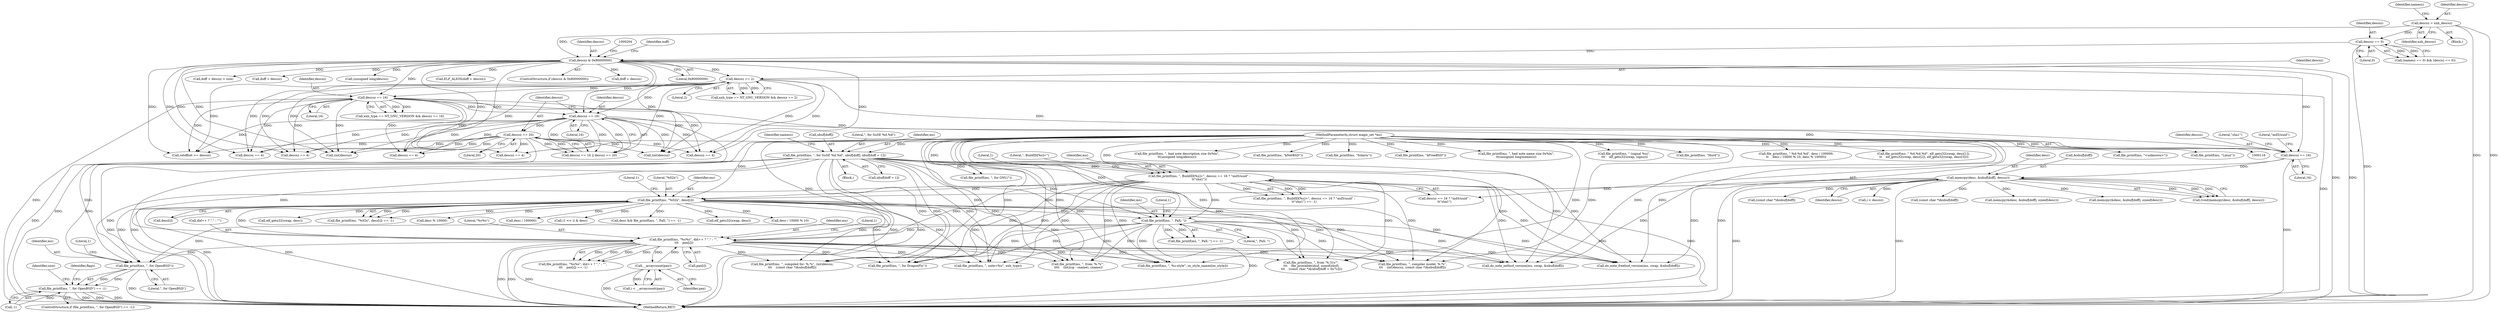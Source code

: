 digraph "0_file_ce90e05774dd77d86cfc8dfa6da57b32816841c4_2@pointer" {
"1000775" [label="(Call,file_printf(ms, \", for OpenBSD\"))"];
"1000287" [label="(Call,file_printf(ms, \", for SuSE %d.%d\", nbuf[doff], nbuf[doff + 1]))"];
"1000117" [label="(MethodParameterIn,struct magic_set *ms)"];
"1000509" [label="(Call,file_printf(ms, \"%02x\", desc[i]))"];
"1000476" [label="(Call,file_printf(ms, \", BuildID[%s]=\", descsz == 16 ? \"md5/uuid\" :\n\t\t\"sha1\"))"];
"1000491" [label="(Call,memcpy(desc, &nbuf[doff], descsz))"];
"1000480" [label="(Call,descsz == 16)"];
"1000283" [label="(Call,descsz == 2)"];
"1000199" [label="(Call,descsz & 0x80000000)"];
"1000172" [label="(Call,descsz == 0)"];
"1000164" [label="(Call,descsz = xnh_descsz)"];
"1000318" [label="(Call,descsz == 16)"];
"1000468" [label="(Call,descsz == 20)"];
"1000465" [label="(Call,descsz == 16)"];
"1000574" [label="(Call,file_printf(ms, \", PaX: \"))"];
"1000603" [label="(Call,file_printf(ms, \"%s%s\", did++ ? \",\" : \"\",\n \t\t\t    pax[i]))"];
"1000587" [label="(Call,__arraycount(pax))"];
"1000774" [label="(Call,file_printf(ms, \", for OpenBSD\") == -1)"];
"1000285" [label="(Literal,2)"];
"1000556" [label="(Call,memcpy(&desc, &nbuf[doff], sizeof(desc)))"];
"1000238" [label="(Call,doff + descsz > size)"];
"1000117" [label="(MethodParameterIn,struct magic_set *ms)"];
"1000516" [label="(Literal,1)"];
"1000478" [label="(Literal,\", BuildID[%s]=\")"];
"1000286" [label="(Block,)"];
"1000512" [label="(Call,desc[i])"];
"1000173" [label="(Identifier,descsz)"];
"1000289" [label="(Literal,\", for SuSE %d.%d\")"];
"1000776" [label="(Identifier,ms)"];
"1000543" [label="(Call,descsz == 4)"];
"1000575" [label="(Identifier,ms)"];
"1000466" [label="(Identifier,descsz)"];
"1000989" [label="(Call,file_printf(ms, \", from '%.31s'\",\n \t\t\t    file_printable(sbuf, sizeof(sbuf),\n \t\t\t    (const char *)&nbuf[doff + 0x7c])))"];
"1000480" [label="(Call,descsz == 16)"];
"1000279" [label="(Call,xnh_type == NT_GNU_VERSION && descsz == 2)"];
"1000467" [label="(Literal,16)"];
"1000567" [label="(Call,elf_getu32(swap, desc))"];
"1000611" [label="(Call,pax[i])"];
"1000643" [label="(Call,do_note_netbsd_version(ms, swap, &nbuf[doff]))"];
"1000287" [label="(Call,file_printf(ms, \", for SuSE %d.%d\", nbuf[doff], nbuf[doff + 1]))"];
"1000335" [label="(Call,file_printf(ms, \", for GNU/\"))"];
"1000470" [label="(Literal,20)"];
"1000605" [label="(Literal,\"%s%s\")"];
"1000468" [label="(Call,descsz == 20)"];
"1000199" [label="(Call,descsz & 0x80000000)"];
"1000576" [label="(Literal,\", PaX: \")"];
"1000680" [label="(Call,file_printf(ms, \", compiler model: %.*s\",\n\t\t\t    (int)descsz, (const char *)&nbuf[doff]))"];
"1000174" [label="(Literal,0)"];
"1000239" [label="(Call,doff + descsz)"];
"1000660" [label="(Call,file_printf(ms, \", compiled for: %.*s\", (int)descsz,\n\t\t\t    (const char *)&nbuf[doff]))"];
"1000824" [label="(Call,memcpy(&desc, &nbuf[doff], sizeof(desc)))"];
"1000587" [label="(Call,__arraycount(pax))"];
"1000603" [label="(Call,file_printf(ms, \"%s%s\", did++ ? \",\" : \"\",\n \t\t\t    pax[i]))"];
"1000489" [label="(Call,(void)memcpy(desc, &nbuf[doff], descsz))"];
"1000639" [label="(Call,descsz == 4)"];
"1000205" [label="(Call,file_printf(ms, \", bad note description size 0x%lx\",\n\t\t(unsigned long)descsz))"];
"1000769" [label="(Call,descsz == 4)"];
"1000396" [label="(Call,file_printf(ms, \"kNetBSD\"))"];
"1000288" [label="(Identifier,ms)"];
"1000208" [label="(Call,(unsigned long)descsz)"];
"1000784" [label="(Identifier,flags)"];
"1000477" [label="(Identifier,ms)"];
"1000374" [label="(Call,file_printf(ms, \"Solaris\"))"];
"1000214" [label="(Identifier,noff)"];
"1000301" [label="(Identifier,namesz)"];
"1000283" [label="(Call,descsz == 2)"];
"1000511" [label="(Literal,\"%02x\")"];
"1000164" [label="(Call,descsz = xnh_descsz)"];
"1000385" [label="(Call,file_printf(ms, \"kFreeBSD\"))"];
"1000172" [label="(Call,descsz == 0)"];
"1000190" [label="(Call,file_printf(ms, \", bad note name size 0x%lx\",\n\t\t(unsigned long)namesz))"];
"1000492" [label="(Identifier,desc)"];
"1000808" [label="(Call,descsz == 4)"];
"1000170" [label="(Identifier,namesz)"];
"1000314" [label="(Call,xnh_type == NT_GNU_VERSION && descsz == 16)"];
"1000469" [label="(Identifier,descsz)"];
"1000510" [label="(Identifier,ms)"];
"1000666" [label="(Call,(const char *)&nbuf[doff])"];
"1000774" [label="(Call,file_printf(ms, \", for OpenBSD\") == -1)"];
"1000486" [label="(Literal,1)"];
"1000574" [label="(Call,file_printf(ms, \", PaX: \"))"];
"1000168" [label="(Call,(namesz == 0) && (descsz == 0))"];
"1000778" [label="(Call,-1)"];
"1000293" [label="(Call,nbuf[doff + 1])"];
"1000700" [label="(Call,file_printf(ms, \", note=%u\", xnh_type))"];
"1001244" [label="(MethodReturn,RET)"];
"1000604" [label="(Identifier,ms)"];
"1000464" [label="(Call,descsz == 16 || descsz == 20)"];
"1000491" [label="(Call,memcpy(desc, &nbuf[doff], descsz))"];
"1000497" [label="(Identifier,descsz)"];
"1000284" [label="(Identifier,descsz)"];
"1000502" [label="(Call,i < descsz)"];
"1000508" [label="(Call,file_printf(ms, \"%02x\", desc[i]) == -1)"];
"1000773" [label="(ControlStructure,if (file_printf(ms, \", for OpenBSD\") == -1))"];
"1000481" [label="(Identifier,descsz)"];
"1000484" [label="(Literal,\"sha1\")"];
"1000319" [label="(Identifier,descsz)"];
"1000479" [label="(Call,descsz == 16 ? \"md5/uuid\" :\n\t\t\"sha1\")"];
"1001221" [label="(Call,file_printf(ms, \", from '%.*s'\",\n \t\t\t\t    (int)(cp - cname), cname))"];
"1001023" [label="(Call,file_printf(ms, \" (signal %u)\",\n \t\t\t    elf_getu32(swap, signo)))"];
"1000781" [label="(Identifier,size)"];
"1000363" [label="(Call,file_printf(ms, \"Hurd\"))"];
"1000200" [label="(Identifier,descsz)"];
"1000851" [label="(Call,desc % 10000)"];
"1000493" [label="(Call,&nbuf[doff])"];
"1000290" [label="(Call,nbuf[doff])"];
"1000843" [label="(Call,desc / 100000)"];
"1000475" [label="(Call,file_printf(ms, \", BuildID[%s]=\", descsz == 16 ? \"md5/uuid\" :\n\t\t\"sha1\") == -1)"];
"1000815" [label="(Call,file_printf(ms, \", for DragonFly\"))"];
"1000166" [label="(Identifier,xnh_descsz)"];
"1000840" [label="(Call,file_printf(ms, \" %d.%d.%d\", desc / 100000,\n\t\t    desc / 10000 % 10, desc % 10000))"];
"1000588" [label="(Identifier,pax)"];
"1000732" [label="(Call,descsz == 4)"];
"1000683" [label="(Call,(int)descsz)"];
"1000963" [label="(Call,file_printf(ms, \", %s-style\", os_style_names[os_style]))"];
"1000602" [label="(Call,file_printf(ms, \"%s%s\", did++ ? \",\" : \"\",\n \t\t\t    pax[i]) == -1)"];
"1000509" [label="(Call,file_printf(ms, \"%02x\", desc[i]))"];
"1000465" [label="(Call,descsz == 16)"];
"1000736" [label="(Call,do_note_freebsd_version(ms, swap, &nbuf[doff]))"];
"1000125" [label="(Block,)"];
"1000233" [label="(Call,ELF_ALIGN(doff + descsz))"];
"1000198" [label="(ControlStructure,if (descsz & 0x80000000))"];
"1000476" [label="(Call,file_printf(ms, \", BuildID[%s]=\", descsz == 16 ? \"md5/uuid\" :\n\t\t\"sha1\"))"];
"1000594" [label="(Call,(1 << i) & desc)"];
"1000234" [label="(Call,doff + descsz)"];
"1000320" [label="(Literal,16)"];
"1000482" [label="(Literal,16)"];
"1000483" [label="(Literal,\"md5/uuid\")"];
"1000615" [label="(Literal,1)"];
"1000779" [label="(Literal,1)"];
"1001100" [label="(Call,reloffset >= descsz)"];
"1000571" [label="(Call,desc && file_printf(ms, \", PaX: \") == -1)"];
"1000663" [label="(Call,(int)descsz)"];
"1000835" [label="(Call,elf_getu32(swap, desc))"];
"1000775" [label="(Call,file_printf(ms, \", for OpenBSD\"))"];
"1000585" [label="(Call,i < __arraycount(pax))"];
"1000201" [label="(Literal,0x80000000)"];
"1000416" [label="(Call,file_printf(ms, \" %d.%d.%d\", elf_getu32(swap, desc[1]),\n \t\t    elf_getu32(swap, desc[2]), elf_getu32(swap, desc[3])))"];
"1000578" [label="(Literal,1)"];
"1000573" [label="(Call,file_printf(ms, \", PaX: \") == -1)"];
"1000606" [label="(Call,did++ ? \",\" : \"\")"];
"1000686" [label="(Call,(const char *)&nbuf[doff])"];
"1000846" [label="(Call,desc / 10000 % 10)"];
"1000318" [label="(Call,descsz == 16)"];
"1000165" [label="(Identifier,descsz)"];
"1000407" [label="(Call,file_printf(ms, \"<unknown>\"))"];
"1000777" [label="(Literal,\", for OpenBSD\")"];
"1000352" [label="(Call,file_printf(ms, \"Linux\"))"];
"1000775" -> "1000774"  [label="AST: "];
"1000775" -> "1000777"  [label="CFG: "];
"1000776" -> "1000775"  [label="AST: "];
"1000777" -> "1000775"  [label="AST: "];
"1000779" -> "1000775"  [label="CFG: "];
"1000775" -> "1001244"  [label="DDG: "];
"1000775" -> "1000774"  [label="DDG: "];
"1000775" -> "1000774"  [label="DDG: "];
"1000287" -> "1000775"  [label="DDG: "];
"1000509" -> "1000775"  [label="DDG: "];
"1000574" -> "1000775"  [label="DDG: "];
"1000476" -> "1000775"  [label="DDG: "];
"1000603" -> "1000775"  [label="DDG: "];
"1000117" -> "1000775"  [label="DDG: "];
"1000287" -> "1000286"  [label="AST: "];
"1000287" -> "1000293"  [label="CFG: "];
"1000288" -> "1000287"  [label="AST: "];
"1000289" -> "1000287"  [label="AST: "];
"1000290" -> "1000287"  [label="AST: "];
"1000293" -> "1000287"  [label="AST: "];
"1000301" -> "1000287"  [label="CFG: "];
"1000287" -> "1001244"  [label="DDG: "];
"1000287" -> "1001244"  [label="DDG: "];
"1000287" -> "1001244"  [label="DDG: "];
"1000287" -> "1001244"  [label="DDG: "];
"1000117" -> "1000287"  [label="DDG: "];
"1000287" -> "1000335"  [label="DDG: "];
"1000287" -> "1000476"  [label="DDG: "];
"1000287" -> "1000574"  [label="DDG: "];
"1000287" -> "1000603"  [label="DDG: "];
"1000287" -> "1000643"  [label="DDG: "];
"1000287" -> "1000660"  [label="DDG: "];
"1000287" -> "1000680"  [label="DDG: "];
"1000287" -> "1000700"  [label="DDG: "];
"1000287" -> "1000736"  [label="DDG: "];
"1000287" -> "1000815"  [label="DDG: "];
"1000287" -> "1000963"  [label="DDG: "];
"1000287" -> "1000989"  [label="DDG: "];
"1000287" -> "1001221"  [label="DDG: "];
"1000117" -> "1000116"  [label="AST: "];
"1000117" -> "1001244"  [label="DDG: "];
"1000117" -> "1000190"  [label="DDG: "];
"1000117" -> "1000205"  [label="DDG: "];
"1000117" -> "1000335"  [label="DDG: "];
"1000117" -> "1000352"  [label="DDG: "];
"1000117" -> "1000363"  [label="DDG: "];
"1000117" -> "1000374"  [label="DDG: "];
"1000117" -> "1000385"  [label="DDG: "];
"1000117" -> "1000396"  [label="DDG: "];
"1000117" -> "1000407"  [label="DDG: "];
"1000117" -> "1000416"  [label="DDG: "];
"1000117" -> "1000476"  [label="DDG: "];
"1000117" -> "1000509"  [label="DDG: "];
"1000117" -> "1000574"  [label="DDG: "];
"1000117" -> "1000603"  [label="DDG: "];
"1000117" -> "1000643"  [label="DDG: "];
"1000117" -> "1000660"  [label="DDG: "];
"1000117" -> "1000680"  [label="DDG: "];
"1000117" -> "1000700"  [label="DDG: "];
"1000117" -> "1000736"  [label="DDG: "];
"1000117" -> "1000815"  [label="DDG: "];
"1000117" -> "1000840"  [label="DDG: "];
"1000117" -> "1000963"  [label="DDG: "];
"1000117" -> "1000989"  [label="DDG: "];
"1000117" -> "1001023"  [label="DDG: "];
"1000117" -> "1001221"  [label="DDG: "];
"1000509" -> "1000508"  [label="AST: "];
"1000509" -> "1000512"  [label="CFG: "];
"1000510" -> "1000509"  [label="AST: "];
"1000511" -> "1000509"  [label="AST: "];
"1000512" -> "1000509"  [label="AST: "];
"1000516" -> "1000509"  [label="CFG: "];
"1000509" -> "1001244"  [label="DDG: "];
"1000509" -> "1001244"  [label="DDG: "];
"1000509" -> "1000508"  [label="DDG: "];
"1000509" -> "1000508"  [label="DDG: "];
"1000509" -> "1000508"  [label="DDG: "];
"1000476" -> "1000509"  [label="DDG: "];
"1000491" -> "1000509"  [label="DDG: "];
"1000509" -> "1000567"  [label="DDG: "];
"1000509" -> "1000571"  [label="DDG: "];
"1000509" -> "1000574"  [label="DDG: "];
"1000509" -> "1000594"  [label="DDG: "];
"1000509" -> "1000603"  [label="DDG: "];
"1000509" -> "1000643"  [label="DDG: "];
"1000509" -> "1000660"  [label="DDG: "];
"1000509" -> "1000680"  [label="DDG: "];
"1000509" -> "1000700"  [label="DDG: "];
"1000509" -> "1000736"  [label="DDG: "];
"1000509" -> "1000815"  [label="DDG: "];
"1000509" -> "1000835"  [label="DDG: "];
"1000509" -> "1000843"  [label="DDG: "];
"1000509" -> "1000846"  [label="DDG: "];
"1000509" -> "1000851"  [label="DDG: "];
"1000509" -> "1000963"  [label="DDG: "];
"1000509" -> "1000989"  [label="DDG: "];
"1000509" -> "1001221"  [label="DDG: "];
"1000476" -> "1000475"  [label="AST: "];
"1000476" -> "1000479"  [label="CFG: "];
"1000477" -> "1000476"  [label="AST: "];
"1000478" -> "1000476"  [label="AST: "];
"1000479" -> "1000476"  [label="AST: "];
"1000486" -> "1000476"  [label="CFG: "];
"1000476" -> "1001244"  [label="DDG: "];
"1000476" -> "1001244"  [label="DDG: "];
"1000476" -> "1000475"  [label="DDG: "];
"1000476" -> "1000475"  [label="DDG: "];
"1000476" -> "1000475"  [label="DDG: "];
"1000476" -> "1000574"  [label="DDG: "];
"1000476" -> "1000603"  [label="DDG: "];
"1000476" -> "1000643"  [label="DDG: "];
"1000476" -> "1000660"  [label="DDG: "];
"1000476" -> "1000680"  [label="DDG: "];
"1000476" -> "1000700"  [label="DDG: "];
"1000476" -> "1000736"  [label="DDG: "];
"1000476" -> "1000815"  [label="DDG: "];
"1000476" -> "1000963"  [label="DDG: "];
"1000476" -> "1000989"  [label="DDG: "];
"1000476" -> "1001221"  [label="DDG: "];
"1000491" -> "1000489"  [label="AST: "];
"1000491" -> "1000497"  [label="CFG: "];
"1000492" -> "1000491"  [label="AST: "];
"1000493" -> "1000491"  [label="AST: "];
"1000497" -> "1000491"  [label="AST: "];
"1000489" -> "1000491"  [label="CFG: "];
"1000491" -> "1001244"  [label="DDG: "];
"1000491" -> "1001244"  [label="DDG: "];
"1000491" -> "1000489"  [label="DDG: "];
"1000491" -> "1000489"  [label="DDG: "];
"1000491" -> "1000489"  [label="DDG: "];
"1000480" -> "1000491"  [label="DDG: "];
"1000491" -> "1000502"  [label="DDG: "];
"1000491" -> "1000556"  [label="DDG: "];
"1000491" -> "1000643"  [label="DDG: "];
"1000491" -> "1000666"  [label="DDG: "];
"1000491" -> "1000686"  [label="DDG: "];
"1000491" -> "1000736"  [label="DDG: "];
"1000491" -> "1000824"  [label="DDG: "];
"1000480" -> "1000479"  [label="AST: "];
"1000480" -> "1000482"  [label="CFG: "];
"1000481" -> "1000480"  [label="AST: "];
"1000482" -> "1000480"  [label="AST: "];
"1000483" -> "1000480"  [label="CFG: "];
"1000484" -> "1000480"  [label="CFG: "];
"1000480" -> "1001244"  [label="DDG: "];
"1000283" -> "1000480"  [label="DDG: "];
"1000318" -> "1000480"  [label="DDG: "];
"1000468" -> "1000480"  [label="DDG: "];
"1000465" -> "1000480"  [label="DDG: "];
"1000199" -> "1000480"  [label="DDG: "];
"1000283" -> "1000279"  [label="AST: "];
"1000283" -> "1000285"  [label="CFG: "];
"1000284" -> "1000283"  [label="AST: "];
"1000285" -> "1000283"  [label="AST: "];
"1000279" -> "1000283"  [label="CFG: "];
"1000283" -> "1001244"  [label="DDG: "];
"1000283" -> "1000279"  [label="DDG: "];
"1000283" -> "1000279"  [label="DDG: "];
"1000199" -> "1000283"  [label="DDG: "];
"1000283" -> "1000318"  [label="DDG: "];
"1000283" -> "1000465"  [label="DDG: "];
"1000283" -> "1000543"  [label="DDG: "];
"1000283" -> "1000639"  [label="DDG: "];
"1000283" -> "1000663"  [label="DDG: "];
"1000283" -> "1000683"  [label="DDG: "];
"1000283" -> "1000732"  [label="DDG: "];
"1000283" -> "1000769"  [label="DDG: "];
"1000283" -> "1000808"  [label="DDG: "];
"1000283" -> "1001100"  [label="DDG: "];
"1000199" -> "1000198"  [label="AST: "];
"1000199" -> "1000201"  [label="CFG: "];
"1000200" -> "1000199"  [label="AST: "];
"1000201" -> "1000199"  [label="AST: "];
"1000204" -> "1000199"  [label="CFG: "];
"1000214" -> "1000199"  [label="CFG: "];
"1000199" -> "1001244"  [label="DDG: "];
"1000199" -> "1001244"  [label="DDG: "];
"1000172" -> "1000199"  [label="DDG: "];
"1000164" -> "1000199"  [label="DDG: "];
"1000199" -> "1000208"  [label="DDG: "];
"1000199" -> "1000233"  [label="DDG: "];
"1000199" -> "1000234"  [label="DDG: "];
"1000199" -> "1000238"  [label="DDG: "];
"1000199" -> "1000239"  [label="DDG: "];
"1000199" -> "1000318"  [label="DDG: "];
"1000199" -> "1000465"  [label="DDG: "];
"1000199" -> "1000543"  [label="DDG: "];
"1000199" -> "1000639"  [label="DDG: "];
"1000199" -> "1000663"  [label="DDG: "];
"1000199" -> "1000683"  [label="DDG: "];
"1000199" -> "1000732"  [label="DDG: "];
"1000199" -> "1000769"  [label="DDG: "];
"1000199" -> "1000808"  [label="DDG: "];
"1000199" -> "1001100"  [label="DDG: "];
"1000172" -> "1000168"  [label="AST: "];
"1000172" -> "1000174"  [label="CFG: "];
"1000173" -> "1000172"  [label="AST: "];
"1000174" -> "1000172"  [label="AST: "];
"1000168" -> "1000172"  [label="CFG: "];
"1000172" -> "1001244"  [label="DDG: "];
"1000172" -> "1000168"  [label="DDG: "];
"1000172" -> "1000168"  [label="DDG: "];
"1000164" -> "1000172"  [label="DDG: "];
"1000164" -> "1000125"  [label="AST: "];
"1000164" -> "1000166"  [label="CFG: "];
"1000165" -> "1000164"  [label="AST: "];
"1000166" -> "1000164"  [label="AST: "];
"1000170" -> "1000164"  [label="CFG: "];
"1000164" -> "1001244"  [label="DDG: "];
"1000164" -> "1001244"  [label="DDG: "];
"1000318" -> "1000314"  [label="AST: "];
"1000318" -> "1000320"  [label="CFG: "];
"1000319" -> "1000318"  [label="AST: "];
"1000320" -> "1000318"  [label="AST: "];
"1000314" -> "1000318"  [label="CFG: "];
"1000318" -> "1001244"  [label="DDG: "];
"1000318" -> "1000314"  [label="DDG: "];
"1000318" -> "1000314"  [label="DDG: "];
"1000318" -> "1000465"  [label="DDG: "];
"1000318" -> "1000543"  [label="DDG: "];
"1000318" -> "1000639"  [label="DDG: "];
"1000318" -> "1000663"  [label="DDG: "];
"1000318" -> "1000683"  [label="DDG: "];
"1000318" -> "1000732"  [label="DDG: "];
"1000318" -> "1000769"  [label="DDG: "];
"1000318" -> "1000808"  [label="DDG: "];
"1000318" -> "1001100"  [label="DDG: "];
"1000468" -> "1000464"  [label="AST: "];
"1000468" -> "1000470"  [label="CFG: "];
"1000469" -> "1000468"  [label="AST: "];
"1000470" -> "1000468"  [label="AST: "];
"1000464" -> "1000468"  [label="CFG: "];
"1000468" -> "1001244"  [label="DDG: "];
"1000468" -> "1000464"  [label="DDG: "];
"1000468" -> "1000464"  [label="DDG: "];
"1000465" -> "1000468"  [label="DDG: "];
"1000468" -> "1000543"  [label="DDG: "];
"1000468" -> "1000639"  [label="DDG: "];
"1000468" -> "1000663"  [label="DDG: "];
"1000468" -> "1000683"  [label="DDG: "];
"1000468" -> "1000732"  [label="DDG: "];
"1000468" -> "1000769"  [label="DDG: "];
"1000468" -> "1000808"  [label="DDG: "];
"1000468" -> "1001100"  [label="DDG: "];
"1000465" -> "1000464"  [label="AST: "];
"1000465" -> "1000467"  [label="CFG: "];
"1000466" -> "1000465"  [label="AST: "];
"1000467" -> "1000465"  [label="AST: "];
"1000469" -> "1000465"  [label="CFG: "];
"1000464" -> "1000465"  [label="CFG: "];
"1000465" -> "1001244"  [label="DDG: "];
"1000465" -> "1000464"  [label="DDG: "];
"1000465" -> "1000464"  [label="DDG: "];
"1000465" -> "1000543"  [label="DDG: "];
"1000465" -> "1000639"  [label="DDG: "];
"1000465" -> "1000663"  [label="DDG: "];
"1000465" -> "1000683"  [label="DDG: "];
"1000465" -> "1000732"  [label="DDG: "];
"1000465" -> "1000769"  [label="DDG: "];
"1000465" -> "1000808"  [label="DDG: "];
"1000465" -> "1001100"  [label="DDG: "];
"1000574" -> "1000573"  [label="AST: "];
"1000574" -> "1000576"  [label="CFG: "];
"1000575" -> "1000574"  [label="AST: "];
"1000576" -> "1000574"  [label="AST: "];
"1000578" -> "1000574"  [label="CFG: "];
"1000574" -> "1001244"  [label="DDG: "];
"1000574" -> "1000573"  [label="DDG: "];
"1000574" -> "1000573"  [label="DDG: "];
"1000574" -> "1000603"  [label="DDG: "];
"1000574" -> "1000643"  [label="DDG: "];
"1000574" -> "1000660"  [label="DDG: "];
"1000574" -> "1000680"  [label="DDG: "];
"1000574" -> "1000700"  [label="DDG: "];
"1000574" -> "1000736"  [label="DDG: "];
"1000574" -> "1000815"  [label="DDG: "];
"1000574" -> "1000963"  [label="DDG: "];
"1000574" -> "1000989"  [label="DDG: "];
"1000574" -> "1001221"  [label="DDG: "];
"1000603" -> "1000602"  [label="AST: "];
"1000603" -> "1000611"  [label="CFG: "];
"1000604" -> "1000603"  [label="AST: "];
"1000605" -> "1000603"  [label="AST: "];
"1000606" -> "1000603"  [label="AST: "];
"1000611" -> "1000603"  [label="AST: "];
"1000615" -> "1000603"  [label="CFG: "];
"1000603" -> "1001244"  [label="DDG: "];
"1000603" -> "1001244"  [label="DDG: "];
"1000603" -> "1001244"  [label="DDG: "];
"1000603" -> "1000587"  [label="DDG: "];
"1000603" -> "1000602"  [label="DDG: "];
"1000603" -> "1000602"  [label="DDG: "];
"1000603" -> "1000602"  [label="DDG: "];
"1000603" -> "1000602"  [label="DDG: "];
"1000587" -> "1000603"  [label="DDG: "];
"1000603" -> "1000643"  [label="DDG: "];
"1000603" -> "1000660"  [label="DDG: "];
"1000603" -> "1000680"  [label="DDG: "];
"1000603" -> "1000700"  [label="DDG: "];
"1000603" -> "1000736"  [label="DDG: "];
"1000603" -> "1000815"  [label="DDG: "];
"1000603" -> "1000963"  [label="DDG: "];
"1000603" -> "1000989"  [label="DDG: "];
"1000603" -> "1001221"  [label="DDG: "];
"1000587" -> "1000585"  [label="AST: "];
"1000587" -> "1000588"  [label="CFG: "];
"1000588" -> "1000587"  [label="AST: "];
"1000585" -> "1000587"  [label="CFG: "];
"1000587" -> "1001244"  [label="DDG: "];
"1000587" -> "1000585"  [label="DDG: "];
"1000774" -> "1000773"  [label="AST: "];
"1000774" -> "1000778"  [label="CFG: "];
"1000778" -> "1000774"  [label="AST: "];
"1000781" -> "1000774"  [label="CFG: "];
"1000784" -> "1000774"  [label="CFG: "];
"1000774" -> "1001244"  [label="DDG: "];
"1000774" -> "1001244"  [label="DDG: "];
"1000774" -> "1001244"  [label="DDG: "];
"1000778" -> "1000774"  [label="DDG: "];
}
